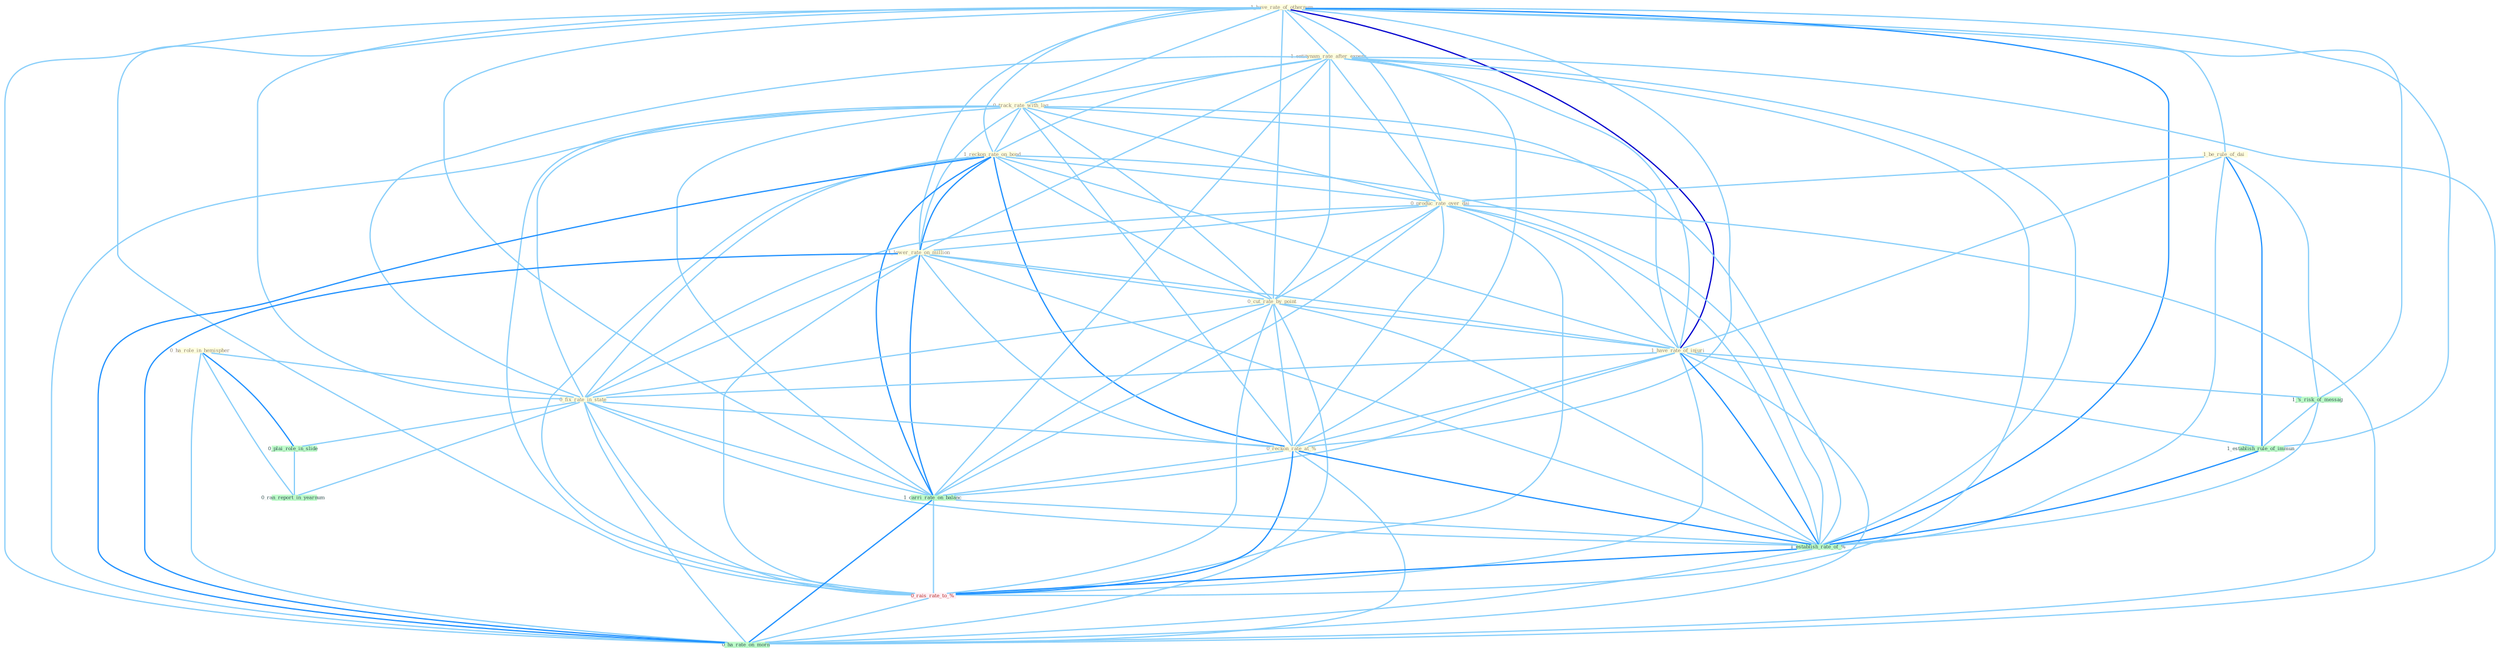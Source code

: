 Graph G{ 
    node
    [shape=polygon,style=filled,width=.5,height=.06,color="#BDFCC9",fixedsize=true,fontsize=4,
    fontcolor="#2f4f4f"];
    {node
    [color="#ffffe0", fontcolor="#8b7d6b"] "0_ha_role_in_hemispher " "1_have_rate_of_othernum " "1_entitynam_rate_after_expens " "1_be_rule_of_dai " "0_track_rate_with_lag " "1_reckon_rate_on_bond " "0_produc_rate_over_dai " "1_lower_rate_on_million " "0_cut_rate_by_point " "1_have_rate_of_injuri " "0_fix_rate_in_state " "0_reckon_rate_at_% "}
{node [color="#fff0f5", fontcolor="#b22222"] "0_rais_rate_to_% "}
edge [color="#B0E2FF"];

	"0_ha_role_in_hemispher " -- "0_fix_rate_in_state " [w="1", color="#87cefa" ];
	"0_ha_role_in_hemispher " -- "0_plai_role_in_slide " [w="2", color="#1e90ff" , len=0.8];
	"0_ha_role_in_hemispher " -- "0_ran_report_in_yearnum " [w="1", color="#87cefa" ];
	"0_ha_role_in_hemispher " -- "0_ha_rate_on_morn " [w="1", color="#87cefa" ];
	"1_have_rate_of_othernum " -- "1_entitynam_rate_after_expens " [w="1", color="#87cefa" ];
	"1_have_rate_of_othernum " -- "1_be_rule_of_dai " [w="1", color="#87cefa" ];
	"1_have_rate_of_othernum " -- "0_track_rate_with_lag " [w="1", color="#87cefa" ];
	"1_have_rate_of_othernum " -- "1_reckon_rate_on_bond " [w="1", color="#87cefa" ];
	"1_have_rate_of_othernum " -- "0_produc_rate_over_dai " [w="1", color="#87cefa" ];
	"1_have_rate_of_othernum " -- "1_lower_rate_on_million " [w="1", color="#87cefa" ];
	"1_have_rate_of_othernum " -- "0_cut_rate_by_point " [w="1", color="#87cefa" ];
	"1_have_rate_of_othernum " -- "1_have_rate_of_injuri " [w="3", color="#0000cd" , len=0.6];
	"1_have_rate_of_othernum " -- "0_fix_rate_in_state " [w="1", color="#87cefa" ];
	"1_have_rate_of_othernum " -- "0_reckon_rate_at_% " [w="1", color="#87cefa" ];
	"1_have_rate_of_othernum " -- "1_carri_rate_on_balanc " [w="1", color="#87cefa" ];
	"1_have_rate_of_othernum " -- "1_'s_risk_of_messag " [w="1", color="#87cefa" ];
	"1_have_rate_of_othernum " -- "1_establish_rule_of_immun " [w="1", color="#87cefa" ];
	"1_have_rate_of_othernum " -- "1_establish_rate_of_% " [w="2", color="#1e90ff" , len=0.8];
	"1_have_rate_of_othernum " -- "0_rais_rate_to_% " [w="1", color="#87cefa" ];
	"1_have_rate_of_othernum " -- "0_ha_rate_on_morn " [w="1", color="#87cefa" ];
	"1_entitynam_rate_after_expens " -- "0_track_rate_with_lag " [w="1", color="#87cefa" ];
	"1_entitynam_rate_after_expens " -- "1_reckon_rate_on_bond " [w="1", color="#87cefa" ];
	"1_entitynam_rate_after_expens " -- "0_produc_rate_over_dai " [w="1", color="#87cefa" ];
	"1_entitynam_rate_after_expens " -- "1_lower_rate_on_million " [w="1", color="#87cefa" ];
	"1_entitynam_rate_after_expens " -- "0_cut_rate_by_point " [w="1", color="#87cefa" ];
	"1_entitynam_rate_after_expens " -- "1_have_rate_of_injuri " [w="1", color="#87cefa" ];
	"1_entitynam_rate_after_expens " -- "0_fix_rate_in_state " [w="1", color="#87cefa" ];
	"1_entitynam_rate_after_expens " -- "0_reckon_rate_at_% " [w="1", color="#87cefa" ];
	"1_entitynam_rate_after_expens " -- "1_carri_rate_on_balanc " [w="1", color="#87cefa" ];
	"1_entitynam_rate_after_expens " -- "1_establish_rate_of_% " [w="1", color="#87cefa" ];
	"1_entitynam_rate_after_expens " -- "0_rais_rate_to_% " [w="1", color="#87cefa" ];
	"1_entitynam_rate_after_expens " -- "0_ha_rate_on_morn " [w="1", color="#87cefa" ];
	"1_be_rule_of_dai " -- "0_produc_rate_over_dai " [w="1", color="#87cefa" ];
	"1_be_rule_of_dai " -- "1_have_rate_of_injuri " [w="1", color="#87cefa" ];
	"1_be_rule_of_dai " -- "1_'s_risk_of_messag " [w="1", color="#87cefa" ];
	"1_be_rule_of_dai " -- "1_establish_rule_of_immun " [w="2", color="#1e90ff" , len=0.8];
	"1_be_rule_of_dai " -- "1_establish_rate_of_% " [w="1", color="#87cefa" ];
	"0_track_rate_with_lag " -- "1_reckon_rate_on_bond " [w="1", color="#87cefa" ];
	"0_track_rate_with_lag " -- "0_produc_rate_over_dai " [w="1", color="#87cefa" ];
	"0_track_rate_with_lag " -- "1_lower_rate_on_million " [w="1", color="#87cefa" ];
	"0_track_rate_with_lag " -- "0_cut_rate_by_point " [w="1", color="#87cefa" ];
	"0_track_rate_with_lag " -- "1_have_rate_of_injuri " [w="1", color="#87cefa" ];
	"0_track_rate_with_lag " -- "0_fix_rate_in_state " [w="1", color="#87cefa" ];
	"0_track_rate_with_lag " -- "0_reckon_rate_at_% " [w="1", color="#87cefa" ];
	"0_track_rate_with_lag " -- "1_carri_rate_on_balanc " [w="1", color="#87cefa" ];
	"0_track_rate_with_lag " -- "1_establish_rate_of_% " [w="1", color="#87cefa" ];
	"0_track_rate_with_lag " -- "0_rais_rate_to_% " [w="1", color="#87cefa" ];
	"0_track_rate_with_lag " -- "0_ha_rate_on_morn " [w="1", color="#87cefa" ];
	"1_reckon_rate_on_bond " -- "0_produc_rate_over_dai " [w="1", color="#87cefa" ];
	"1_reckon_rate_on_bond " -- "1_lower_rate_on_million " [w="2", color="#1e90ff" , len=0.8];
	"1_reckon_rate_on_bond " -- "0_cut_rate_by_point " [w="1", color="#87cefa" ];
	"1_reckon_rate_on_bond " -- "1_have_rate_of_injuri " [w="1", color="#87cefa" ];
	"1_reckon_rate_on_bond " -- "0_fix_rate_in_state " [w="1", color="#87cefa" ];
	"1_reckon_rate_on_bond " -- "0_reckon_rate_at_% " [w="2", color="#1e90ff" , len=0.8];
	"1_reckon_rate_on_bond " -- "1_carri_rate_on_balanc " [w="2", color="#1e90ff" , len=0.8];
	"1_reckon_rate_on_bond " -- "1_establish_rate_of_% " [w="1", color="#87cefa" ];
	"1_reckon_rate_on_bond " -- "0_rais_rate_to_% " [w="1", color="#87cefa" ];
	"1_reckon_rate_on_bond " -- "0_ha_rate_on_morn " [w="2", color="#1e90ff" , len=0.8];
	"0_produc_rate_over_dai " -- "1_lower_rate_on_million " [w="1", color="#87cefa" ];
	"0_produc_rate_over_dai " -- "0_cut_rate_by_point " [w="1", color="#87cefa" ];
	"0_produc_rate_over_dai " -- "1_have_rate_of_injuri " [w="1", color="#87cefa" ];
	"0_produc_rate_over_dai " -- "0_fix_rate_in_state " [w="1", color="#87cefa" ];
	"0_produc_rate_over_dai " -- "0_reckon_rate_at_% " [w="1", color="#87cefa" ];
	"0_produc_rate_over_dai " -- "1_carri_rate_on_balanc " [w="1", color="#87cefa" ];
	"0_produc_rate_over_dai " -- "1_establish_rate_of_% " [w="1", color="#87cefa" ];
	"0_produc_rate_over_dai " -- "0_rais_rate_to_% " [w="1", color="#87cefa" ];
	"0_produc_rate_over_dai " -- "0_ha_rate_on_morn " [w="1", color="#87cefa" ];
	"1_lower_rate_on_million " -- "0_cut_rate_by_point " [w="1", color="#87cefa" ];
	"1_lower_rate_on_million " -- "1_have_rate_of_injuri " [w="1", color="#87cefa" ];
	"1_lower_rate_on_million " -- "0_fix_rate_in_state " [w="1", color="#87cefa" ];
	"1_lower_rate_on_million " -- "0_reckon_rate_at_% " [w="1", color="#87cefa" ];
	"1_lower_rate_on_million " -- "1_carri_rate_on_balanc " [w="2", color="#1e90ff" , len=0.8];
	"1_lower_rate_on_million " -- "1_establish_rate_of_% " [w="1", color="#87cefa" ];
	"1_lower_rate_on_million " -- "0_rais_rate_to_% " [w="1", color="#87cefa" ];
	"1_lower_rate_on_million " -- "0_ha_rate_on_morn " [w="2", color="#1e90ff" , len=0.8];
	"0_cut_rate_by_point " -- "1_have_rate_of_injuri " [w="1", color="#87cefa" ];
	"0_cut_rate_by_point " -- "0_fix_rate_in_state " [w="1", color="#87cefa" ];
	"0_cut_rate_by_point " -- "0_reckon_rate_at_% " [w="1", color="#87cefa" ];
	"0_cut_rate_by_point " -- "1_carri_rate_on_balanc " [w="1", color="#87cefa" ];
	"0_cut_rate_by_point " -- "1_establish_rate_of_% " [w="1", color="#87cefa" ];
	"0_cut_rate_by_point " -- "0_rais_rate_to_% " [w="1", color="#87cefa" ];
	"0_cut_rate_by_point " -- "0_ha_rate_on_morn " [w="1", color="#87cefa" ];
	"1_have_rate_of_injuri " -- "0_fix_rate_in_state " [w="1", color="#87cefa" ];
	"1_have_rate_of_injuri " -- "0_reckon_rate_at_% " [w="1", color="#87cefa" ];
	"1_have_rate_of_injuri " -- "1_carri_rate_on_balanc " [w="1", color="#87cefa" ];
	"1_have_rate_of_injuri " -- "1_'s_risk_of_messag " [w="1", color="#87cefa" ];
	"1_have_rate_of_injuri " -- "1_establish_rule_of_immun " [w="1", color="#87cefa" ];
	"1_have_rate_of_injuri " -- "1_establish_rate_of_% " [w="2", color="#1e90ff" , len=0.8];
	"1_have_rate_of_injuri " -- "0_rais_rate_to_% " [w="1", color="#87cefa" ];
	"1_have_rate_of_injuri " -- "0_ha_rate_on_morn " [w="1", color="#87cefa" ];
	"0_fix_rate_in_state " -- "0_reckon_rate_at_% " [w="1", color="#87cefa" ];
	"0_fix_rate_in_state " -- "0_plai_role_in_slide " [w="1", color="#87cefa" ];
	"0_fix_rate_in_state " -- "1_carri_rate_on_balanc " [w="1", color="#87cefa" ];
	"0_fix_rate_in_state " -- "0_ran_report_in_yearnum " [w="1", color="#87cefa" ];
	"0_fix_rate_in_state " -- "1_establish_rate_of_% " [w="1", color="#87cefa" ];
	"0_fix_rate_in_state " -- "0_rais_rate_to_% " [w="1", color="#87cefa" ];
	"0_fix_rate_in_state " -- "0_ha_rate_on_morn " [w="1", color="#87cefa" ];
	"0_reckon_rate_at_% " -- "1_carri_rate_on_balanc " [w="1", color="#87cefa" ];
	"0_reckon_rate_at_% " -- "1_establish_rate_of_% " [w="2", color="#1e90ff" , len=0.8];
	"0_reckon_rate_at_% " -- "0_rais_rate_to_% " [w="2", color="#1e90ff" , len=0.8];
	"0_reckon_rate_at_% " -- "0_ha_rate_on_morn " [w="1", color="#87cefa" ];
	"0_plai_role_in_slide " -- "0_ran_report_in_yearnum " [w="1", color="#87cefa" ];
	"1_carri_rate_on_balanc " -- "1_establish_rate_of_% " [w="1", color="#87cefa" ];
	"1_carri_rate_on_balanc " -- "0_rais_rate_to_% " [w="1", color="#87cefa" ];
	"1_carri_rate_on_balanc " -- "0_ha_rate_on_morn " [w="2", color="#1e90ff" , len=0.8];
	"1_'s_risk_of_messag " -- "1_establish_rule_of_immun " [w="1", color="#87cefa" ];
	"1_'s_risk_of_messag " -- "1_establish_rate_of_% " [w="1", color="#87cefa" ];
	"1_establish_rule_of_immun " -- "1_establish_rate_of_% " [w="2", color="#1e90ff" , len=0.8];
	"1_establish_rate_of_% " -- "0_rais_rate_to_% " [w="2", color="#1e90ff" , len=0.8];
	"1_establish_rate_of_% " -- "0_ha_rate_on_morn " [w="1", color="#87cefa" ];
	"0_rais_rate_to_% " -- "0_ha_rate_on_morn " [w="1", color="#87cefa" ];
}